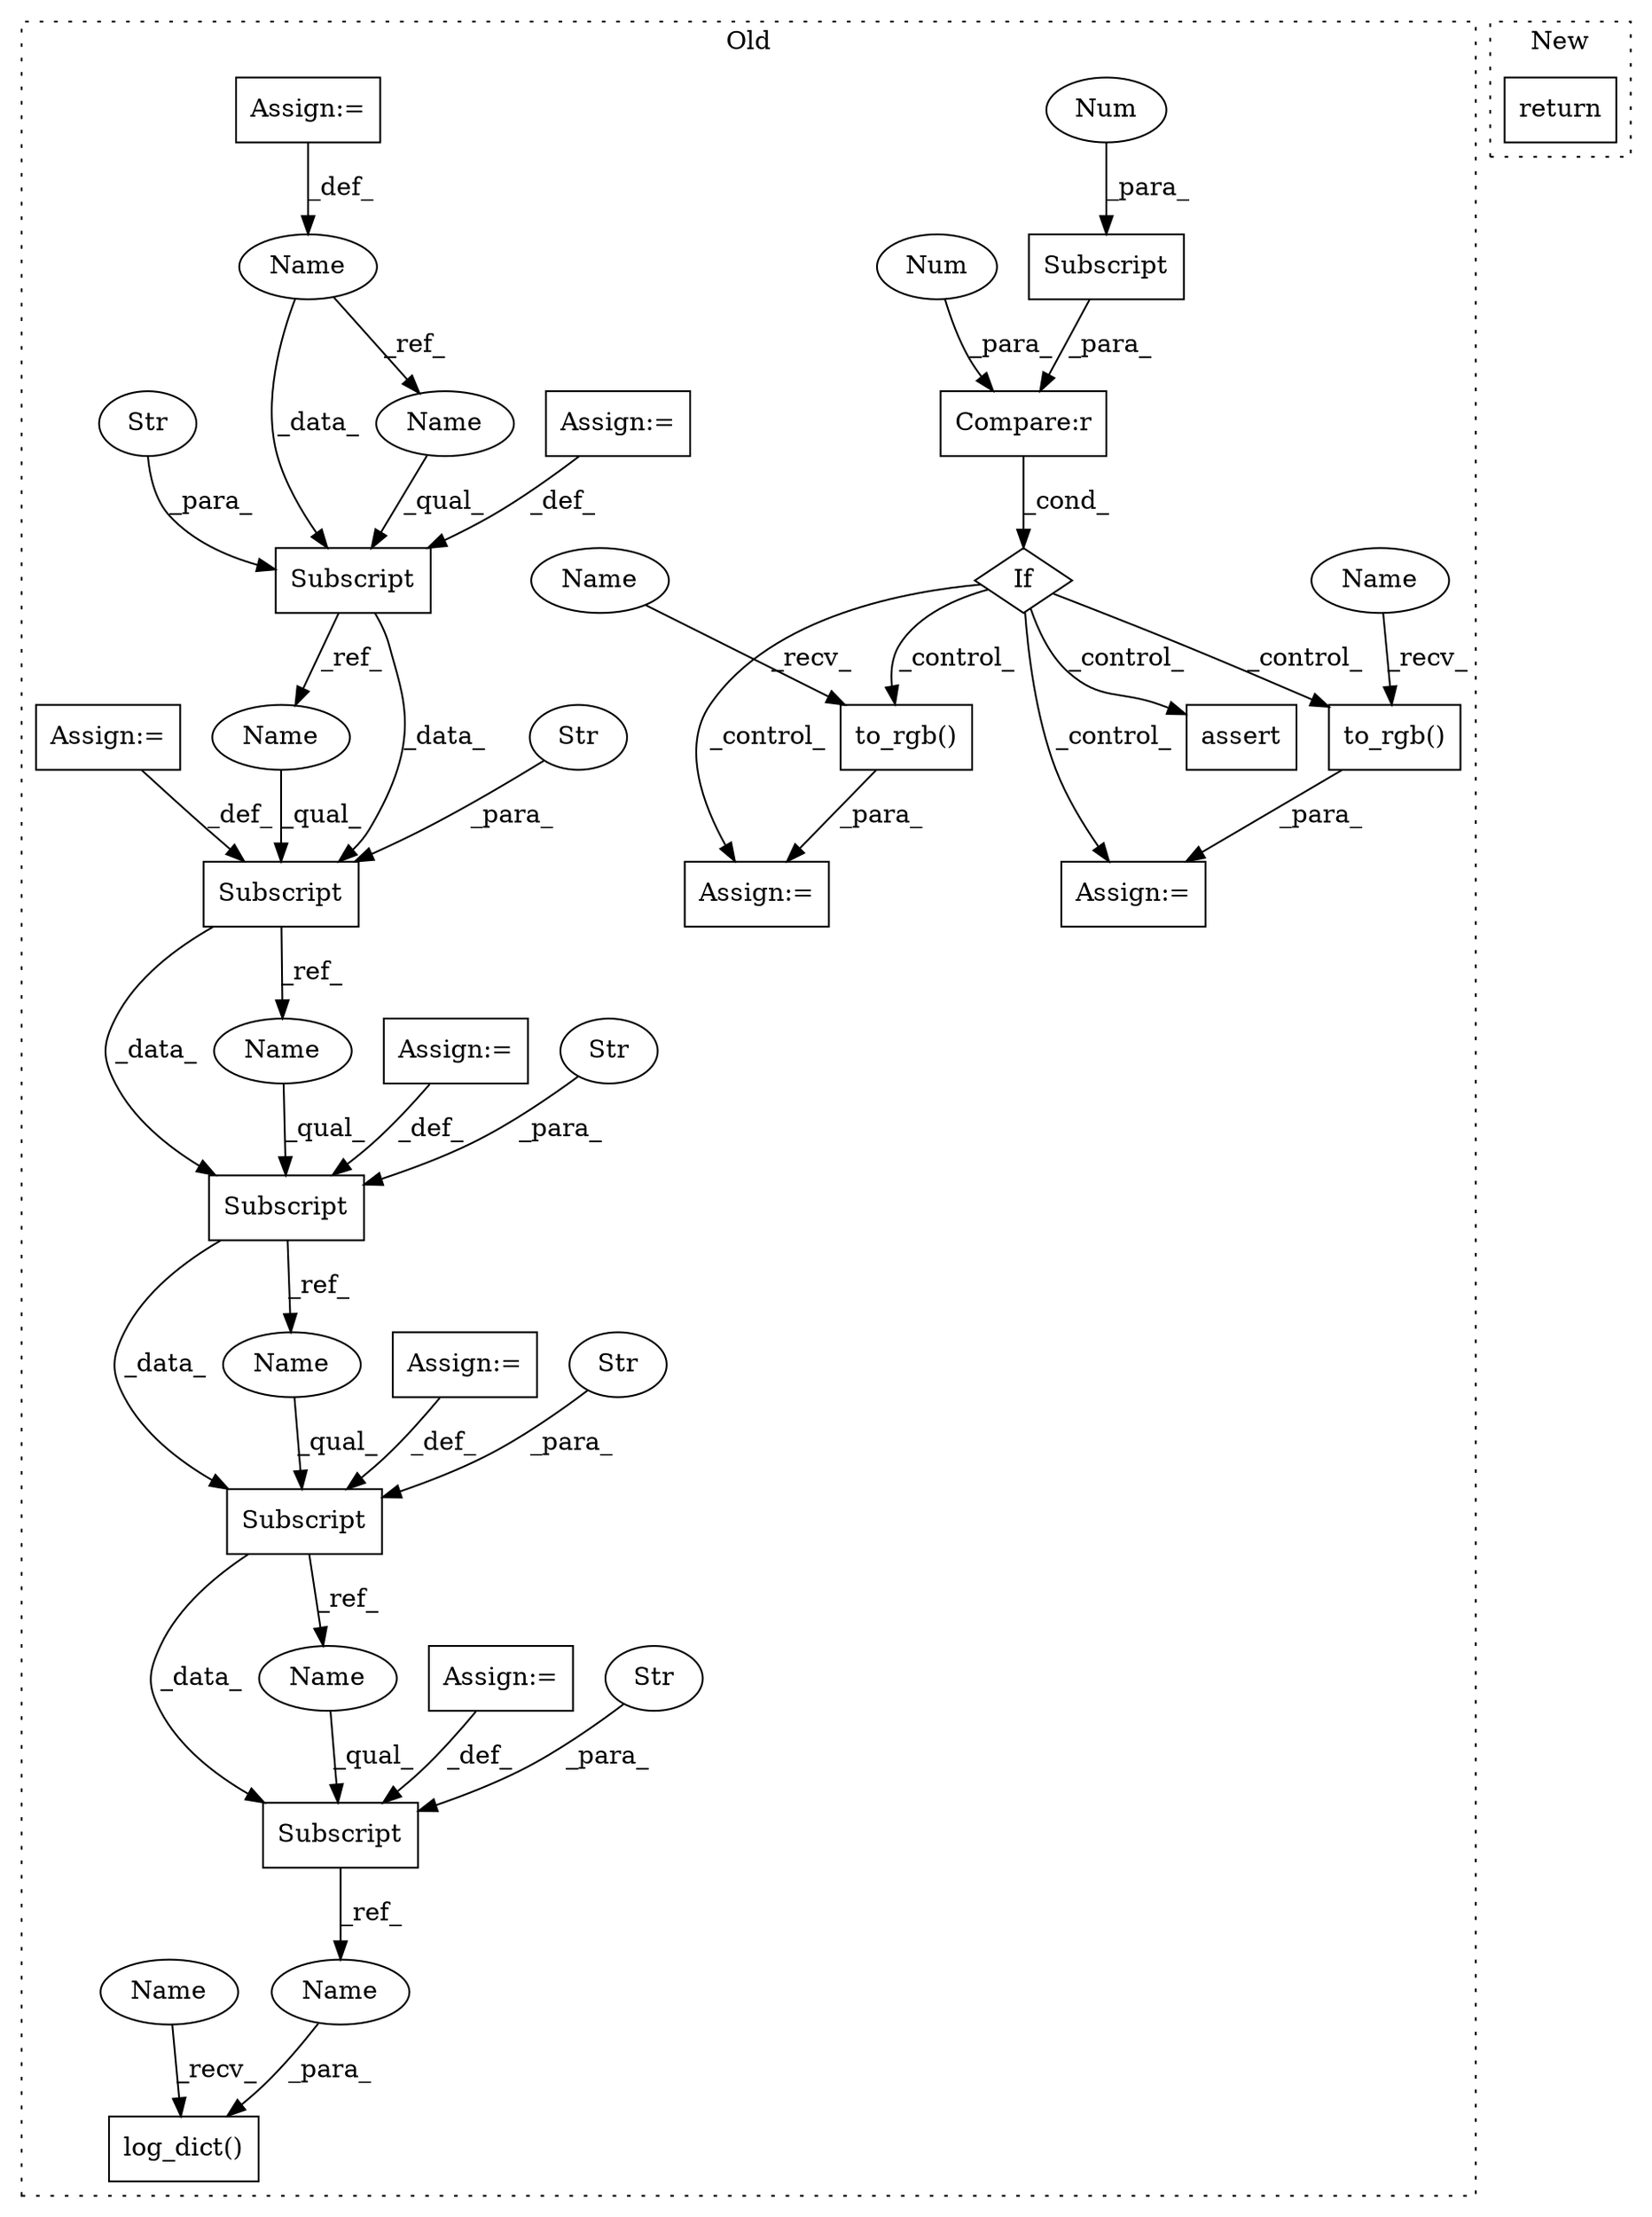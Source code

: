 digraph G {
subgraph cluster0 {
1 [label="log_dict()" a="75" s="4181,4203" l="14,30" shape="box"];
3 [label="Subscript" a="63" s="4132,0" l="31,0" shape="box"];
4 [label="Str" a="66" s="4141" l="21" shape="ellipse"];
5 [label="Subscript" a="63" s="4097,0" l="22,0" shape="box"];
6 [label="Str" a="66" s="4106" l="12" shape="ellipse"];
7 [label="Subscript" a="63" s="4033,0" l="26,0" shape="box"];
8 [label="Str" a="66" s="4042" l="16" shape="ellipse"];
9 [label="Subscript" a="63" s="3990,0" l="26,0" shape="box"];
10 [label="Str" a="66" s="3999" l="16" shape="ellipse"];
11 [label="Subscript" a="63" s="3948,0" l="24,0" shape="box"];
12 [label="Str" a="66" s="3957" l="14" shape="ellipse"];
13 [label="Name" a="87" s="3738" l="8" shape="ellipse"];
14 [label="to_rgb()" a="75" s="3922,3938" l="12,1" shape="box"];
15 [label="If" a="96" s="3770" l="3" shape="diamond"];
16 [label="Compare:r" a="40" s="3773" l="14" shape="box"];
17 [label="Subscript" a="63" s="3773,0" l="10,0" shape="box"];
18 [label="to_rgb()" a="75" s="3888,3901" l="12,1" shape="box"];
19 [label="assert" a="65" s="3847" l="7" shape="box"];
20 [label="Num" a="76" s="3781" l="1" shape="ellipse"];
21 [label="Num" a="76" s="3786" l="1" shape="ellipse"];
22 [label="Assign:=" a="68" s="3746" l="3" shape="box"];
23 [label="Assign:=" a="68" s="4119" l="3" shape="box"];
24 [label="Assign:=" a="68" s="4163" l="3" shape="box"];
25 [label="Assign:=" a="68" s="4016" l="3" shape="box"];
26 [label="Assign:=" a="68" s="4059" l="3" shape="box"];
27 [label="Assign:=" a="68" s="3919" l="3" shape="box"];
28 [label="Assign:=" a="68" s="3972" l="3" shape="box"];
29 [label="Assign:=" a="68" s="3885" l="3" shape="box"];
30 [label="Name" a="87" s="4033" l="8" shape="ellipse"];
31 [label="Name" a="87" s="4132" l="8" shape="ellipse"];
32 [label="Name" a="87" s="4195" l="8" shape="ellipse"];
33 [label="Name" a="87" s="3888" l="4" shape="ellipse"];
34 [label="Name" a="87" s="4181" l="4" shape="ellipse"];
35 [label="Name" a="87" s="3922" l="4" shape="ellipse"];
36 [label="Name" a="87" s="3948" l="8" shape="ellipse"];
37 [label="Name" a="87" s="3990" l="8" shape="ellipse"];
38 [label="Name" a="87" s="4097" l="8" shape="ellipse"];
label = "Old";
style="dotted";
}
subgraph cluster1 {
2 [label="return" a="93" s="4310" l="7" shape="box"];
label = "New";
style="dotted";
}
3 -> 32 [label="_ref_"];
4 -> 3 [label="_para_"];
5 -> 3 [label="_data_"];
5 -> 31 [label="_ref_"];
6 -> 5 [label="_para_"];
7 -> 5 [label="_data_"];
7 -> 38 [label="_ref_"];
8 -> 7 [label="_para_"];
9 -> 7 [label="_data_"];
9 -> 30 [label="_ref_"];
10 -> 9 [label="_para_"];
11 -> 9 [label="_data_"];
11 -> 37 [label="_ref_"];
12 -> 11 [label="_para_"];
13 -> 11 [label="_data_"];
13 -> 36 [label="_ref_"];
14 -> 27 [label="_para_"];
15 -> 27 [label="_control_"];
15 -> 29 [label="_control_"];
15 -> 14 [label="_control_"];
15 -> 18 [label="_control_"];
15 -> 19 [label="_control_"];
16 -> 15 [label="_cond_"];
17 -> 16 [label="_para_"];
18 -> 29 [label="_para_"];
20 -> 17 [label="_para_"];
21 -> 16 [label="_para_"];
22 -> 13 [label="_def_"];
23 -> 5 [label="_def_"];
24 -> 3 [label="_def_"];
25 -> 9 [label="_def_"];
26 -> 7 [label="_def_"];
28 -> 11 [label="_def_"];
30 -> 7 [label="_qual_"];
31 -> 3 [label="_qual_"];
32 -> 1 [label="_para_"];
33 -> 18 [label="_recv_"];
34 -> 1 [label="_recv_"];
35 -> 14 [label="_recv_"];
36 -> 11 [label="_qual_"];
37 -> 9 [label="_qual_"];
38 -> 5 [label="_qual_"];
}